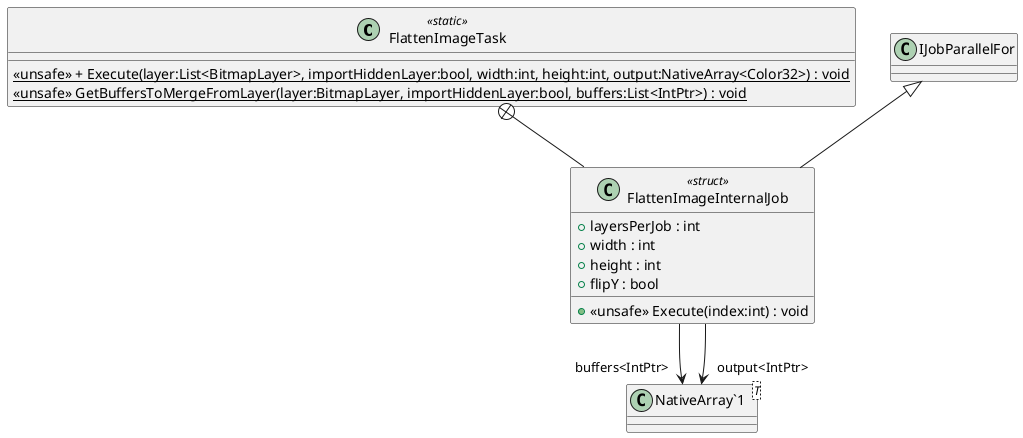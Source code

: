 @startuml
class FlattenImageTask <<static>> {
    {static} <<unsafe>> + Execute(layer:List<BitmapLayer>, importHiddenLayer:bool, width:int, height:int, output:NativeArray<Color32>) : void
    {static} <<unsafe>> GetBuffersToMergeFromLayer(layer:BitmapLayer, importHiddenLayer:bool, buffers:List<IntPtr>) : void
}
class FlattenImageInternalJob <<struct>> {
    + layersPerJob : int
    + width : int
    + height : int
    + flipY : bool
    + <<unsafe>> Execute(index:int) : void
}
class "NativeArray`1"<T> {
}
FlattenImageTask +-- FlattenImageInternalJob
IJobParallelFor <|-- FlattenImageInternalJob
FlattenImageInternalJob --> "buffers<IntPtr>" "NativeArray`1"
FlattenImageInternalJob --> "output<IntPtr>" "NativeArray`1"
@enduml
